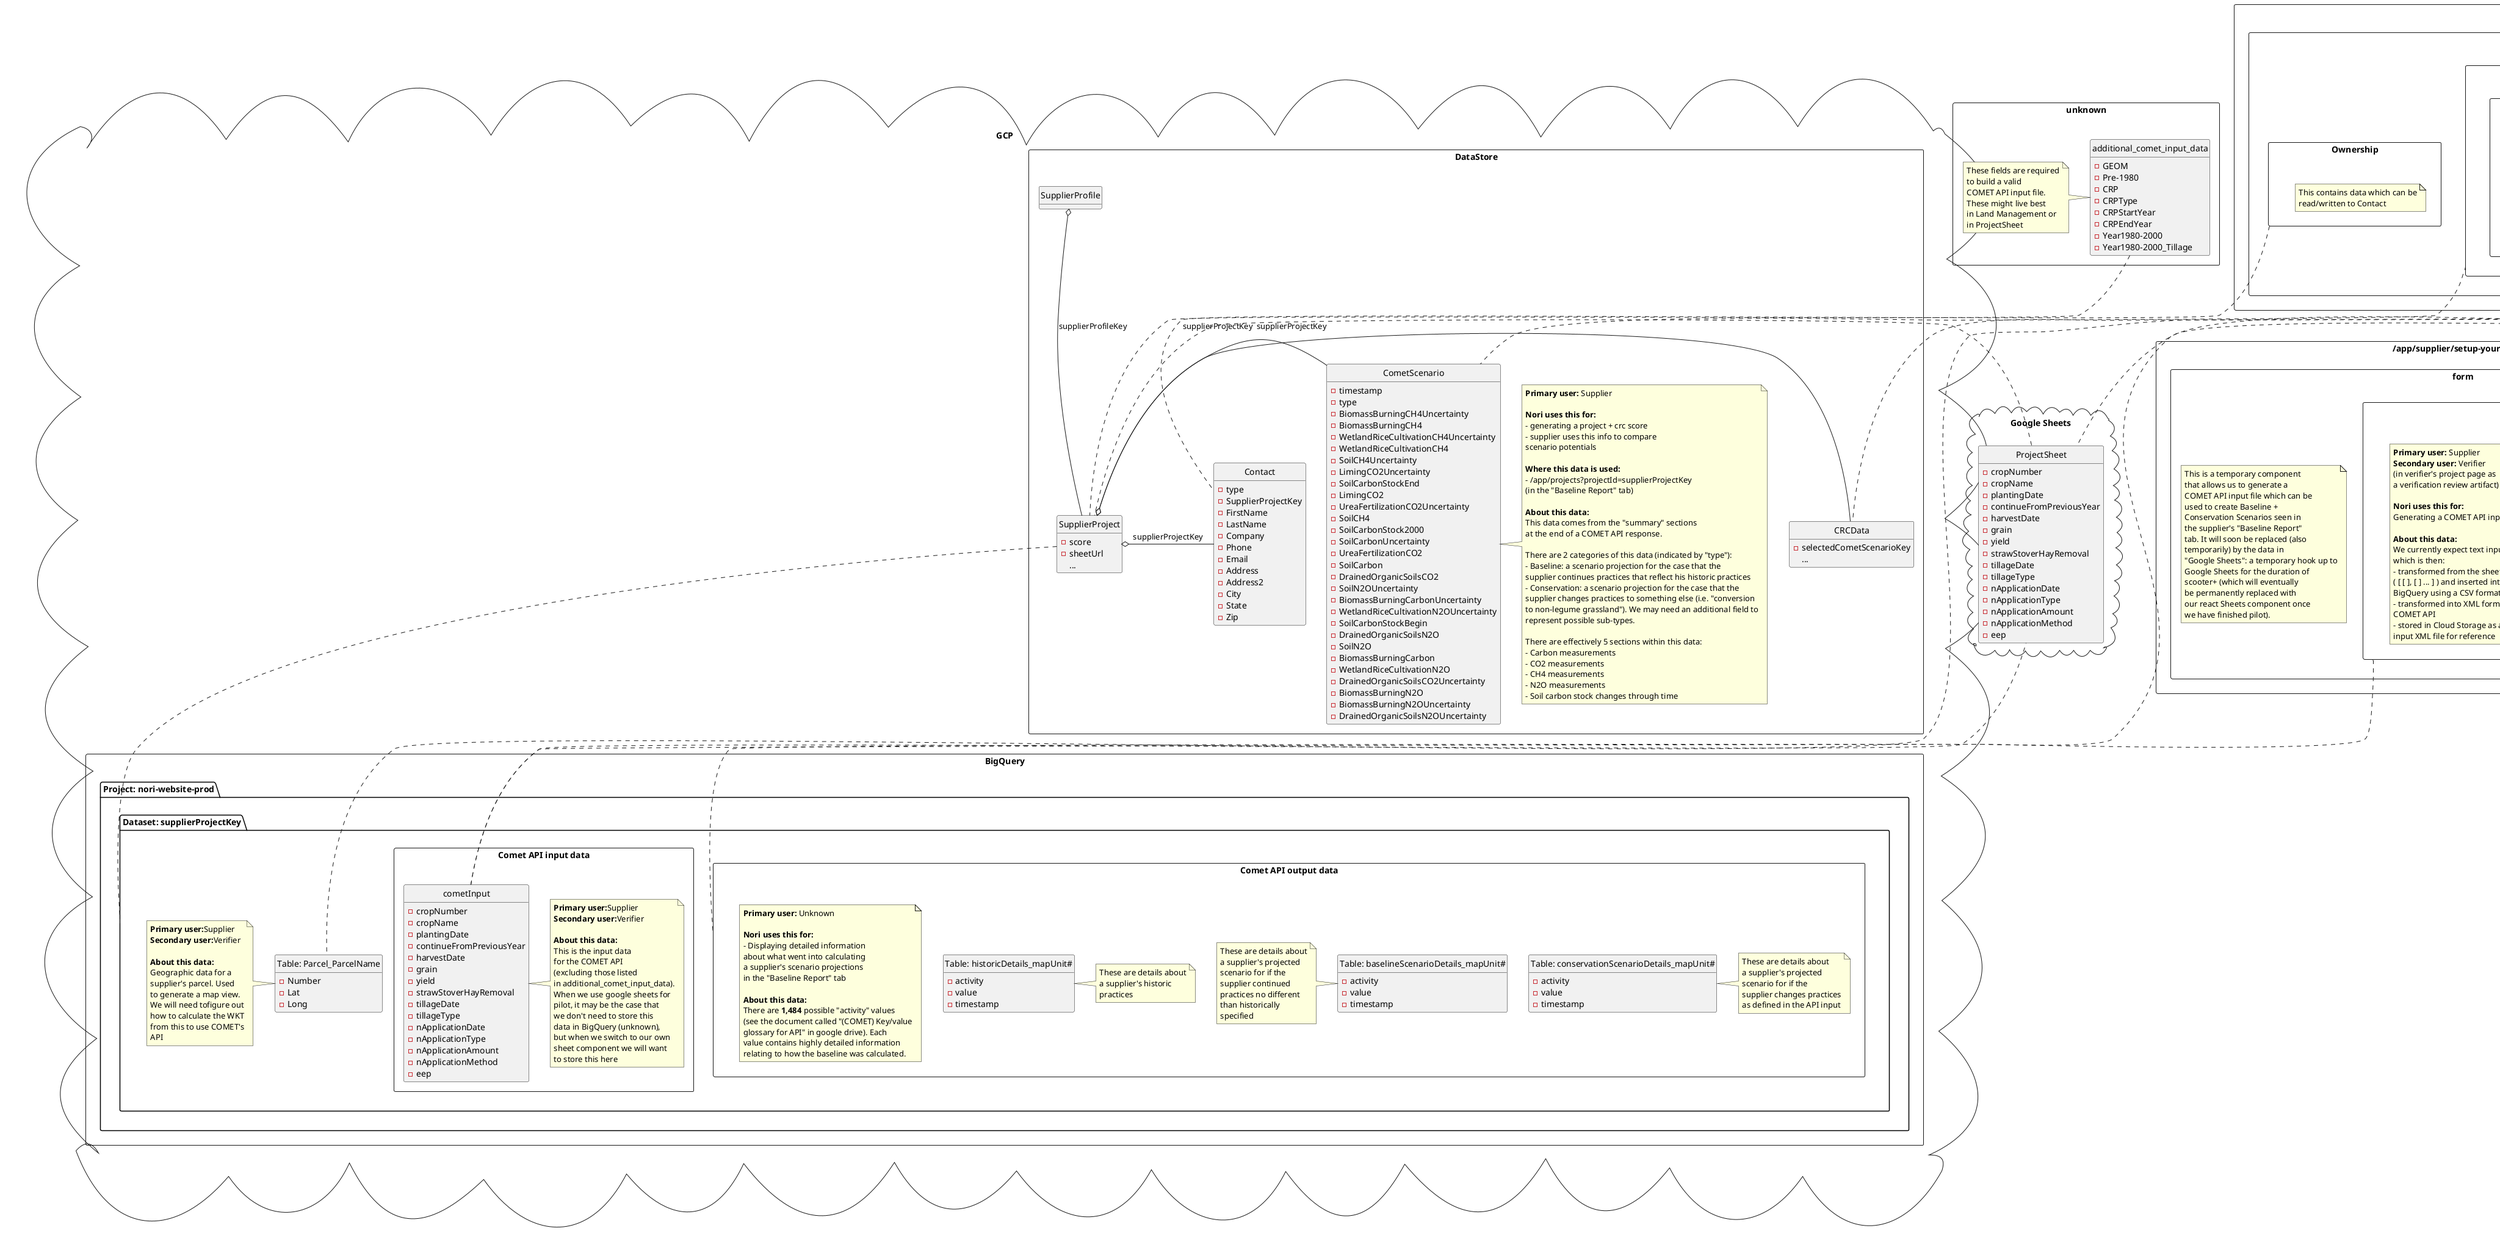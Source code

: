 @startuml

hide circle
hide methods

package "Google Sheets" <<Cloud>> {
  class "ProjectSheet" {
    -cropNumber
    -cropName
    -plantingDate
    -continueFromPreviousYear
    -harvestDate
    -grain
    -yield
    -strawStoverHayRemoval
    -tillageDate
    -tillageType
    -nApplicationDate
    -nApplicationType
    -nApplicationAmount
    -nApplicationMethod
    -eep
  }
}

package GCP <<Cloud>> {
  package BigQuery <<Rectangle>> {
    package "Project: nori-website-prod" <<Folder>> {
      package "Dataset: supplierProjectKey" <<Folder>> {
        class "Table: Parcel_ParcelName" {
          -Number
          -Lat
          -Long
        }
        note left of "Table: Parcel_ParcelName"
          <b>Primary user:</b>Supplier
          <b>Secondary user:</b>Verifier

          <b>About this data:</b>
          Geographic data for a
          supplier's parcel. Used
          to generate a map view.
          We will need tofigure out
          how to calculate the WKT
          from this to use COMET's
          API
        end note

        package "Comet API output data" <<Rectangle>> {
          class "Table: conservationScenarioDetails_mapUnit#" {
            -activity
            -value
            -timestamp
          }
          note right of "Table: conservationScenarioDetails_mapUnit#"
            These are details about
            a supplier's projected
            scenario for if the
            supplier changes practices
            as defined in the API input
          end note

          class "Table: baselineScenarioDetails_mapUnit#" {
            -activity
            -value
            -timestamp
          }
          note left of "Table: baselineScenarioDetails_mapUnit#"
            These are details about
            a supplier's projected
            scenario for if the
            supplier continued
            practices no different
            than historically
            specified
          end note

          class "Table: historicDetails_mapUnit#" {
            -activity
            -value
            -timestamp
          }
          note right of "Table: historicDetails_mapUnit#"
            These are details about
            a supplier's historic
            practices
          end note

          note as scenarioDetails
            <b>Primary user:</b> Unknown

            <b>Nori uses this for:</b>
            - Displaying detailed information
            about what went into calculating
            a supplier's scenario projections
            in the "Baseline Report" tab

            <b>About this data:</b>
            There are <b>1,484</b> possible "activity" values
            (see the document called "(COMET) Key/value
            glossary for API" in google drive). Each
            value contains highly detailed information
            relating to how the baseline was calculated.
          end note
        }

        package "Comet API input data" <<Rectangle>> {
          class cometInput {
            -cropNumber
            -cropName
            -plantingDate
            -continueFromPreviousYear
            -harvestDate
            -grain
            -yield
            -strawStoverHayRemoval
            -tillageDate
            -tillageType
            -nApplicationDate
            -nApplicationType
            -nApplicationAmount
            -nApplicationMethod
            -eep
          }
          note right of cometInput
            <b>Primary user:</b>Supplier
            <b>Secondary user:</b>Verifier

            <b>About this data:</b>
            This is the input data
            for the COMET API
            (excluding those listed
            in additional_comet_input_data).
            When we use google sheets for
            pilot, it may be the case that
            we don't need to store this
            data in BigQuery (unknown),
            but when we switch to our own
            sheet component we will want
            to store this here
          end note
        }
      }
    }
  }

  package DataStore <<Rectangle>> {
    class CRCData {
      - selectedCometScenarioKey
      ...
    }
    class SupplierProfile
    class SupplierProject {
      -score
      -sheetUrl
      ...
    }

    class CometScenario {
      -timestamp
      -type
      -BiomassBurningCH4Uncertainty
      -BiomassBurningCH4
      -WetlandRiceCultivationCH4Uncertainty
      -WetlandRiceCultivationCH4
      -SoilCH4Uncertainty
      -LimingCO2Uncertainty
      -SoilCarbonStockEnd
      -LimingCO2
      -UreaFertilizationCO2Uncertainty
      -SoilCH4
      -SoilCarbonStock2000
      -SoilCarbonUncertainty
      -UreaFertilizationCO2
      -SoilCarbon
      -DrainedOrganicSoilsCO2
      -SoilN2OUncertainty
      -BiomassBurningCarbonUncertainty
      -WetlandRiceCultivationN2OUncertainty
      -SoilCarbonStockBegin
      -DrainedOrganicSoilsN2O
      -SoilN2O
      -BiomassBurningCarbon
      -WetlandRiceCultivationN2O
      -DrainedOrganicSoilsCO2Uncertainty
      -BiomassBurningN2O
      -BiomassBurningN2OUncertainty
      -DrainedOrganicSoilsN2OUncertainty
    }
    note right of CometScenario
      <b>Primary user:</b> Supplier

      <b>Nori uses this for:</b>
      - generating a project + crc score
      - supplier uses this info to compare
      scenario potentials

      <b>Where this data is used:</b>
      - /app/projects?projectId=supplierProjectKey
      (in the "Baseline Report" tab)

      <b>About this data:</b>
      This data comes from the "summary" sections
      at the end of a COMET API response.

      There are 2 categories of this data (indicated by "type"):
      - Baseline: a scenario projection for the case that the
      supplier continues practices that reflect his historic practices
      - Conservation: a scenario projection for the case that the
      supplier changes practices to something else (i.e. "conversion
      to non-legume grassland"). We may need an additional field to
      represent possible sub-types.

      There are effectively 5 sections within this data:
      - Carbon measurements
      - CO2 measurements
      - CH4 measurements
      - N2O measurements
      - Soil carbon stock changes through time
    end note

    class Contact {
      -type
      -SupplierProjectKey
      -FirstName
      -LastName
      -Company
      -Phone
      -Email
      -Address
      -Address2
      -City
      -State
      -Zip
    }
  }
}


package "/app/supplier/project-page?projectId=supplierProjectKey" <<Rectangle>> {
  package Supplier_Project_view <<Rectangle>> {
    package Ownership <<Rectangle>> {
      note as ownershipNote
        This contains data which can be
        read/written to Contact
      end note
    }

    package "Land Management" <<Rectangle>> {
      note as landManagementNote
        This contains a map view
        of the parcels read from
        Parcel_ParcelName
      end note
    }

    package "Baseline Report" <<Rectangle>> {


      package "Projection Review" <<Rectangle>> {
        package "Scenario Selection" <<Rectangle>> {
          note as scenarioSelectionNote
            We will need a way to calculate
            a score as well as to store
            the selected scenario in
            CRCData
          end note
        }

        package "Details" <<Rectangle>> {
          note as detailsNote
            This is a view of the
            data in the API output
            contained in BigQuery
          end note
        }

        package "Difference" <<Rectangle>> {
          note as differenceNote
            This is calculated
            by finding the difference
            between baseline and
            conservation scenarios
          end note
        }

        package "Conservation Scenario" <<Rectangle>> {
          note as conservationScenarioNote
            This contains data from
            CometScenario where
            type = Conservation
          end note
        }

        package "Baseline Scenario" <<Rectangle>> {
          note as baselineScenarioNote
            This contains data from
            CometScenario where
            type = Baseline
          end note
        }
      }
    }
  }
}

package "/app/verifier/verifier-page?projectId=supplierProjectKey" <<Rectangle>> {
  note as verifiersPageNote
    Verifiers Project Review Page
  end note
}

package /app/supplier/setup-your-project <<Rectangle>> {
  package form <<Rectangle>> {
    package sheet <<Rectangle>> {
      class sheet_data {
        -cropNumber
        -cropName
        -plantingDate
        -continueFromPreviousYear
        -harvestDate
        -grain
        -yield
        -strawStoverHayRemoval
        -tillageDate
        -tillageType
        -nApplicationDate
        -nApplicationType
        -nApplicationAmount
        -nApplicationMethod
        -eep
      }
      note left of sheet_data
        <b>Primary user:</b> Supplier
        <b>Secondary user:</b> Verifier
        (in verifier's project page as
        a verification review artifact)

        <b>Nori uses this for:</b>
        Generating a COMET API input file.

        <b>About this data:</b>
        We currently expect text input in a sheet
        which is then:
        - transformed from the sheet component
        ( [ [ ], [ ] ... ] ) and inserted into
        BigQuery using a CSV formatted stream
        - transformed into XML format and sent to the
        COMET API
        - stored in Cloud Storage as a COMET API
        input XML file for reference
      end note
    }

    note as formNote
      This is a temporary component
      that allows us to generate a
      COMET API input file which can be
      used to create Baseline +
      Conservation Scenarios seen in
      the supplier's "Baseline Report"
      tab. It will soon be replaced (also
      temporarily) by the data in
      "Google Sheets": a temporary hook up to
      Google Sheets for the duration of
      scooter+ (which will eventually
      be permanently replaced with
      our react Sheets component once
      we have finished pilot).
    end note
  }
}


package unknown <<Rectangle>> {
  class additional_comet_input_data {
    -GEOM
    -Pre-1980
    -CRP
    -CRPType
    -CRPStartYear
    -CRPEndYear
    -Year1980-2000
    -Year1980-2000_Tillage
  }
  note left of additional_comet_input_data
    These fields are required
    to build a valid
    COMET API input file.
    These might live best
    in Land Management or
    in ProjectSheet
  end note
}

ProjectSheet .left. cometInput
sheet .. cometInput
additional_comet_input_data .. SupplierProject
SupplierProfile o-- SupplierProject : supplierProfileKey
SupplierProject o-left- CRCData : supplierProjectKey
SupplierProject o-left- CometScenario : supplierProjectKey
SupplierProject o-left- Contact : supplierProjectKey
SupplierProject .. "Dataset: supplierProjectKey"
Ownership .. Contact
"Baseline Report" .. CometScenario
ProjectSheet .. SupplierProject
"Land Management" .. "Table: Parcel_ParcelName"
"Land Management" .. ProjectSheet
"Scenario Selection" .. CRCData
"Details" .. "Comet API output data"

@enduml